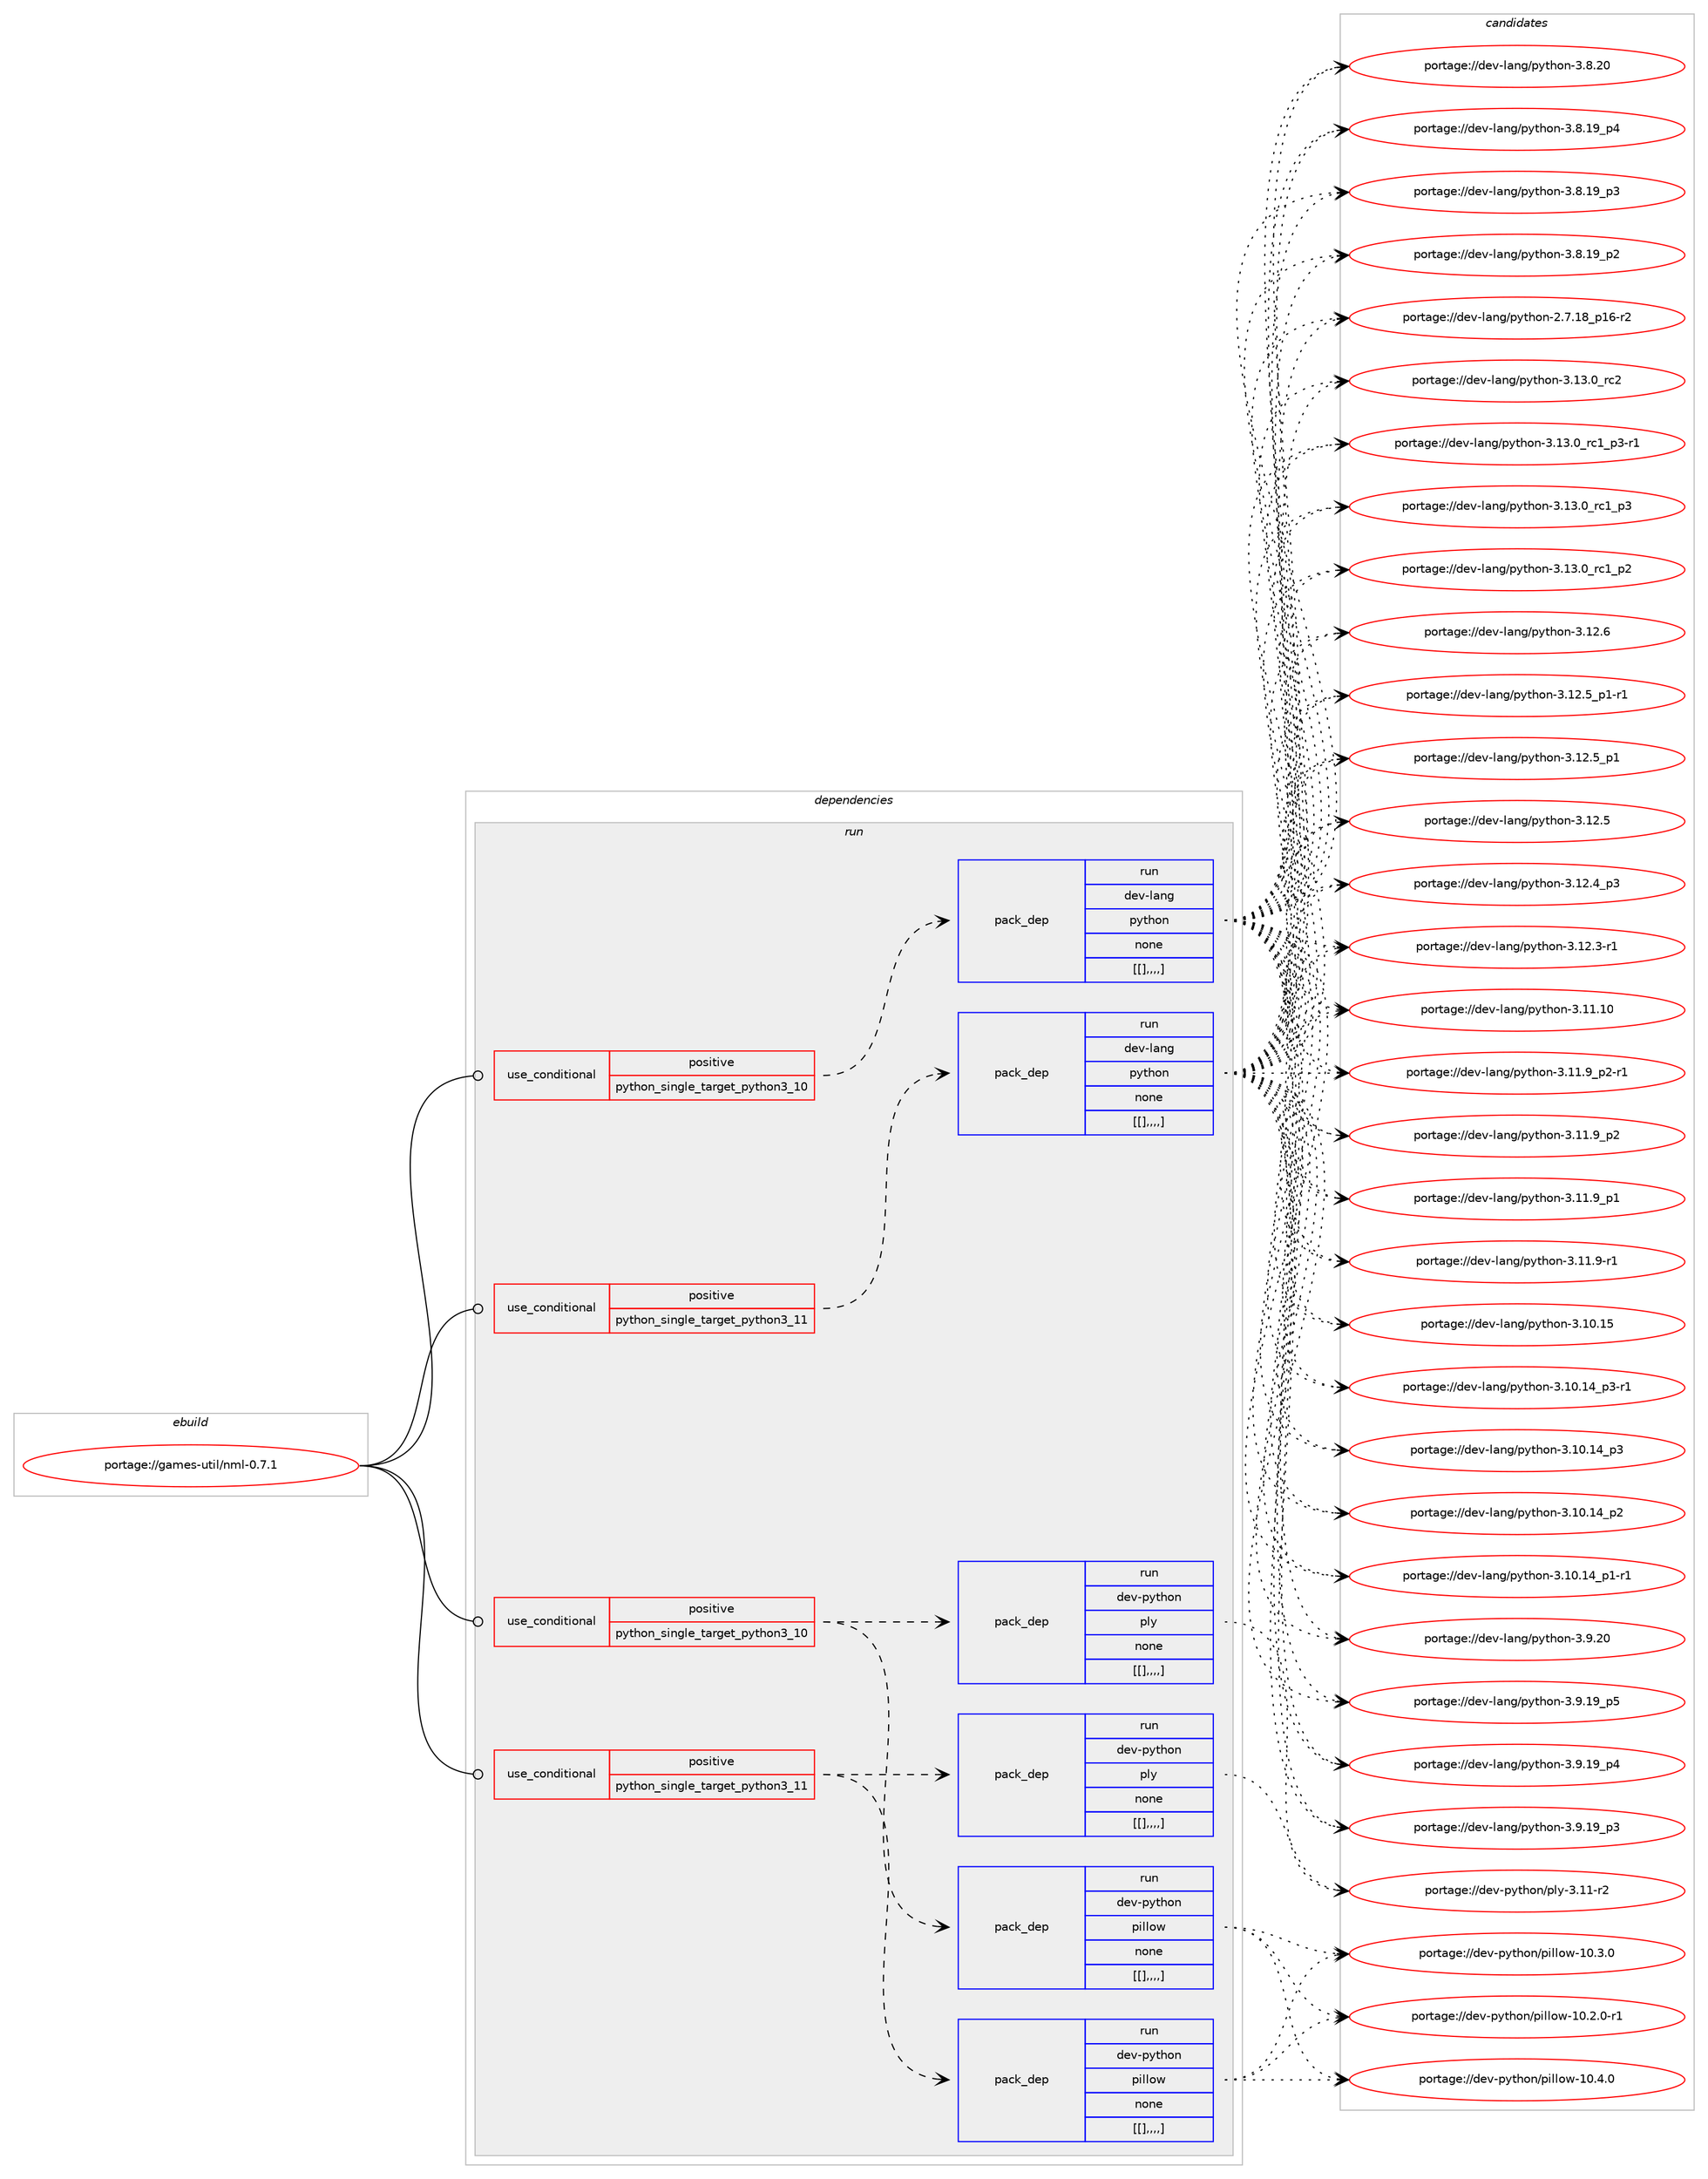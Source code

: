digraph prolog {

# *************
# Graph options
# *************

newrank=true;
concentrate=true;
compound=true;
graph [rankdir=LR,fontname=Helvetica,fontsize=10,ranksep=1.5];#, ranksep=2.5, nodesep=0.2];
edge  [arrowhead=vee];
node  [fontname=Helvetica,fontsize=10];

# **********
# The ebuild
# **********

subgraph cluster_leftcol {
color=gray;
label=<<i>ebuild</i>>;
id [label="portage://games-util/nml-0.7.1", color=red, width=4, href="../games-util/nml-0.7.1.svg"];
}

# ****************
# The dependencies
# ****************

subgraph cluster_midcol {
color=gray;
label=<<i>dependencies</i>>;
subgraph cluster_compile {
fillcolor="#eeeeee";
style=filled;
label=<<i>compile</i>>;
}
subgraph cluster_compileandrun {
fillcolor="#eeeeee";
style=filled;
label=<<i>compile and run</i>>;
}
subgraph cluster_run {
fillcolor="#eeeeee";
style=filled;
label=<<i>run</i>>;
subgraph cond66872 {
dependency239956 [label=<<TABLE BORDER="0" CELLBORDER="1" CELLSPACING="0" CELLPADDING="4"><TR><TD ROWSPAN="3" CELLPADDING="10">use_conditional</TD></TR><TR><TD>positive</TD></TR><TR><TD>python_single_target_python3_10</TD></TR></TABLE>>, shape=none, color=red];
subgraph pack171573 {
dependency239957 [label=<<TABLE BORDER="0" CELLBORDER="1" CELLSPACING="0" CELLPADDING="4" WIDTH="220"><TR><TD ROWSPAN="6" CELLPADDING="30">pack_dep</TD></TR><TR><TD WIDTH="110">run</TD></TR><TR><TD>dev-lang</TD></TR><TR><TD>python</TD></TR><TR><TD>none</TD></TR><TR><TD>[[],,,,]</TD></TR></TABLE>>, shape=none, color=blue];
}
dependency239956:e -> dependency239957:w [weight=20,style="dashed",arrowhead="vee"];
}
id:e -> dependency239956:w [weight=20,style="solid",arrowhead="odot"];
subgraph cond66873 {
dependency239958 [label=<<TABLE BORDER="0" CELLBORDER="1" CELLSPACING="0" CELLPADDING="4"><TR><TD ROWSPAN="3" CELLPADDING="10">use_conditional</TD></TR><TR><TD>positive</TD></TR><TR><TD>python_single_target_python3_10</TD></TR></TABLE>>, shape=none, color=red];
subgraph pack171574 {
dependency239959 [label=<<TABLE BORDER="0" CELLBORDER="1" CELLSPACING="0" CELLPADDING="4" WIDTH="220"><TR><TD ROWSPAN="6" CELLPADDING="30">pack_dep</TD></TR><TR><TD WIDTH="110">run</TD></TR><TR><TD>dev-python</TD></TR><TR><TD>pillow</TD></TR><TR><TD>none</TD></TR><TR><TD>[[],,,,]</TD></TR></TABLE>>, shape=none, color=blue];
}
dependency239958:e -> dependency239959:w [weight=20,style="dashed",arrowhead="vee"];
subgraph pack171575 {
dependency239960 [label=<<TABLE BORDER="0" CELLBORDER="1" CELLSPACING="0" CELLPADDING="4" WIDTH="220"><TR><TD ROWSPAN="6" CELLPADDING="30">pack_dep</TD></TR><TR><TD WIDTH="110">run</TD></TR><TR><TD>dev-python</TD></TR><TR><TD>ply</TD></TR><TR><TD>none</TD></TR><TR><TD>[[],,,,]</TD></TR></TABLE>>, shape=none, color=blue];
}
dependency239958:e -> dependency239960:w [weight=20,style="dashed",arrowhead="vee"];
}
id:e -> dependency239958:w [weight=20,style="solid",arrowhead="odot"];
subgraph cond66874 {
dependency239961 [label=<<TABLE BORDER="0" CELLBORDER="1" CELLSPACING="0" CELLPADDING="4"><TR><TD ROWSPAN="3" CELLPADDING="10">use_conditional</TD></TR><TR><TD>positive</TD></TR><TR><TD>python_single_target_python3_11</TD></TR></TABLE>>, shape=none, color=red];
subgraph pack171576 {
dependency239962 [label=<<TABLE BORDER="0" CELLBORDER="1" CELLSPACING="0" CELLPADDING="4" WIDTH="220"><TR><TD ROWSPAN="6" CELLPADDING="30">pack_dep</TD></TR><TR><TD WIDTH="110">run</TD></TR><TR><TD>dev-lang</TD></TR><TR><TD>python</TD></TR><TR><TD>none</TD></TR><TR><TD>[[],,,,]</TD></TR></TABLE>>, shape=none, color=blue];
}
dependency239961:e -> dependency239962:w [weight=20,style="dashed",arrowhead="vee"];
}
id:e -> dependency239961:w [weight=20,style="solid",arrowhead="odot"];
subgraph cond66875 {
dependency239963 [label=<<TABLE BORDER="0" CELLBORDER="1" CELLSPACING="0" CELLPADDING="4"><TR><TD ROWSPAN="3" CELLPADDING="10">use_conditional</TD></TR><TR><TD>positive</TD></TR><TR><TD>python_single_target_python3_11</TD></TR></TABLE>>, shape=none, color=red];
subgraph pack171577 {
dependency239964 [label=<<TABLE BORDER="0" CELLBORDER="1" CELLSPACING="0" CELLPADDING="4" WIDTH="220"><TR><TD ROWSPAN="6" CELLPADDING="30">pack_dep</TD></TR><TR><TD WIDTH="110">run</TD></TR><TR><TD>dev-python</TD></TR><TR><TD>pillow</TD></TR><TR><TD>none</TD></TR><TR><TD>[[],,,,]</TD></TR></TABLE>>, shape=none, color=blue];
}
dependency239963:e -> dependency239964:w [weight=20,style="dashed",arrowhead="vee"];
subgraph pack171578 {
dependency239965 [label=<<TABLE BORDER="0" CELLBORDER="1" CELLSPACING="0" CELLPADDING="4" WIDTH="220"><TR><TD ROWSPAN="6" CELLPADDING="30">pack_dep</TD></TR><TR><TD WIDTH="110">run</TD></TR><TR><TD>dev-python</TD></TR><TR><TD>ply</TD></TR><TR><TD>none</TD></TR><TR><TD>[[],,,,]</TD></TR></TABLE>>, shape=none, color=blue];
}
dependency239963:e -> dependency239965:w [weight=20,style="dashed",arrowhead="vee"];
}
id:e -> dependency239963:w [weight=20,style="solid",arrowhead="odot"];
}
}

# **************
# The candidates
# **************

subgraph cluster_choices {
rank=same;
color=gray;
label=<<i>candidates</i>>;

subgraph choice171573 {
color=black;
nodesep=1;
choice10010111845108971101034711212111610411111045514649514648951149950 [label="portage://dev-lang/python-3.13.0_rc2", color=red, width=4,href="../dev-lang/python-3.13.0_rc2.svg"];
choice1001011184510897110103471121211161041111104551464951464895114994995112514511449 [label="portage://dev-lang/python-3.13.0_rc1_p3-r1", color=red, width=4,href="../dev-lang/python-3.13.0_rc1_p3-r1.svg"];
choice100101118451089711010347112121116104111110455146495146489511499499511251 [label="portage://dev-lang/python-3.13.0_rc1_p3", color=red, width=4,href="../dev-lang/python-3.13.0_rc1_p3.svg"];
choice100101118451089711010347112121116104111110455146495146489511499499511250 [label="portage://dev-lang/python-3.13.0_rc1_p2", color=red, width=4,href="../dev-lang/python-3.13.0_rc1_p2.svg"];
choice10010111845108971101034711212111610411111045514649504654 [label="portage://dev-lang/python-3.12.6", color=red, width=4,href="../dev-lang/python-3.12.6.svg"];
choice1001011184510897110103471121211161041111104551464950465395112494511449 [label="portage://dev-lang/python-3.12.5_p1-r1", color=red, width=4,href="../dev-lang/python-3.12.5_p1-r1.svg"];
choice100101118451089711010347112121116104111110455146495046539511249 [label="portage://dev-lang/python-3.12.5_p1", color=red, width=4,href="../dev-lang/python-3.12.5_p1.svg"];
choice10010111845108971101034711212111610411111045514649504653 [label="portage://dev-lang/python-3.12.5", color=red, width=4,href="../dev-lang/python-3.12.5.svg"];
choice100101118451089711010347112121116104111110455146495046529511251 [label="portage://dev-lang/python-3.12.4_p3", color=red, width=4,href="../dev-lang/python-3.12.4_p3.svg"];
choice100101118451089711010347112121116104111110455146495046514511449 [label="portage://dev-lang/python-3.12.3-r1", color=red, width=4,href="../dev-lang/python-3.12.3-r1.svg"];
choice1001011184510897110103471121211161041111104551464949464948 [label="portage://dev-lang/python-3.11.10", color=red, width=4,href="../dev-lang/python-3.11.10.svg"];
choice1001011184510897110103471121211161041111104551464949465795112504511449 [label="portage://dev-lang/python-3.11.9_p2-r1", color=red, width=4,href="../dev-lang/python-3.11.9_p2-r1.svg"];
choice100101118451089711010347112121116104111110455146494946579511250 [label="portage://dev-lang/python-3.11.9_p2", color=red, width=4,href="../dev-lang/python-3.11.9_p2.svg"];
choice100101118451089711010347112121116104111110455146494946579511249 [label="portage://dev-lang/python-3.11.9_p1", color=red, width=4,href="../dev-lang/python-3.11.9_p1.svg"];
choice100101118451089711010347112121116104111110455146494946574511449 [label="portage://dev-lang/python-3.11.9-r1", color=red, width=4,href="../dev-lang/python-3.11.9-r1.svg"];
choice1001011184510897110103471121211161041111104551464948464953 [label="portage://dev-lang/python-3.10.15", color=red, width=4,href="../dev-lang/python-3.10.15.svg"];
choice100101118451089711010347112121116104111110455146494846495295112514511449 [label="portage://dev-lang/python-3.10.14_p3-r1", color=red, width=4,href="../dev-lang/python-3.10.14_p3-r1.svg"];
choice10010111845108971101034711212111610411111045514649484649529511251 [label="portage://dev-lang/python-3.10.14_p3", color=red, width=4,href="../dev-lang/python-3.10.14_p3.svg"];
choice10010111845108971101034711212111610411111045514649484649529511250 [label="portage://dev-lang/python-3.10.14_p2", color=red, width=4,href="../dev-lang/python-3.10.14_p2.svg"];
choice100101118451089711010347112121116104111110455146494846495295112494511449 [label="portage://dev-lang/python-3.10.14_p1-r1", color=red, width=4,href="../dev-lang/python-3.10.14_p1-r1.svg"];
choice10010111845108971101034711212111610411111045514657465048 [label="portage://dev-lang/python-3.9.20", color=red, width=4,href="../dev-lang/python-3.9.20.svg"];
choice100101118451089711010347112121116104111110455146574649579511253 [label="portage://dev-lang/python-3.9.19_p5", color=red, width=4,href="../dev-lang/python-3.9.19_p5.svg"];
choice100101118451089711010347112121116104111110455146574649579511252 [label="portage://dev-lang/python-3.9.19_p4", color=red, width=4,href="../dev-lang/python-3.9.19_p4.svg"];
choice100101118451089711010347112121116104111110455146574649579511251 [label="portage://dev-lang/python-3.9.19_p3", color=red, width=4,href="../dev-lang/python-3.9.19_p3.svg"];
choice10010111845108971101034711212111610411111045514656465048 [label="portage://dev-lang/python-3.8.20", color=red, width=4,href="../dev-lang/python-3.8.20.svg"];
choice100101118451089711010347112121116104111110455146564649579511252 [label="portage://dev-lang/python-3.8.19_p4", color=red, width=4,href="../dev-lang/python-3.8.19_p4.svg"];
choice100101118451089711010347112121116104111110455146564649579511251 [label="portage://dev-lang/python-3.8.19_p3", color=red, width=4,href="../dev-lang/python-3.8.19_p3.svg"];
choice100101118451089711010347112121116104111110455146564649579511250 [label="portage://dev-lang/python-3.8.19_p2", color=red, width=4,href="../dev-lang/python-3.8.19_p2.svg"];
choice100101118451089711010347112121116104111110455046554649569511249544511450 [label="portage://dev-lang/python-2.7.18_p16-r2", color=red, width=4,href="../dev-lang/python-2.7.18_p16-r2.svg"];
dependency239957:e -> choice10010111845108971101034711212111610411111045514649514648951149950:w [style=dotted,weight="100"];
dependency239957:e -> choice1001011184510897110103471121211161041111104551464951464895114994995112514511449:w [style=dotted,weight="100"];
dependency239957:e -> choice100101118451089711010347112121116104111110455146495146489511499499511251:w [style=dotted,weight="100"];
dependency239957:e -> choice100101118451089711010347112121116104111110455146495146489511499499511250:w [style=dotted,weight="100"];
dependency239957:e -> choice10010111845108971101034711212111610411111045514649504654:w [style=dotted,weight="100"];
dependency239957:e -> choice1001011184510897110103471121211161041111104551464950465395112494511449:w [style=dotted,weight="100"];
dependency239957:e -> choice100101118451089711010347112121116104111110455146495046539511249:w [style=dotted,weight="100"];
dependency239957:e -> choice10010111845108971101034711212111610411111045514649504653:w [style=dotted,weight="100"];
dependency239957:e -> choice100101118451089711010347112121116104111110455146495046529511251:w [style=dotted,weight="100"];
dependency239957:e -> choice100101118451089711010347112121116104111110455146495046514511449:w [style=dotted,weight="100"];
dependency239957:e -> choice1001011184510897110103471121211161041111104551464949464948:w [style=dotted,weight="100"];
dependency239957:e -> choice1001011184510897110103471121211161041111104551464949465795112504511449:w [style=dotted,weight="100"];
dependency239957:e -> choice100101118451089711010347112121116104111110455146494946579511250:w [style=dotted,weight="100"];
dependency239957:e -> choice100101118451089711010347112121116104111110455146494946579511249:w [style=dotted,weight="100"];
dependency239957:e -> choice100101118451089711010347112121116104111110455146494946574511449:w [style=dotted,weight="100"];
dependency239957:e -> choice1001011184510897110103471121211161041111104551464948464953:w [style=dotted,weight="100"];
dependency239957:e -> choice100101118451089711010347112121116104111110455146494846495295112514511449:w [style=dotted,weight="100"];
dependency239957:e -> choice10010111845108971101034711212111610411111045514649484649529511251:w [style=dotted,weight="100"];
dependency239957:e -> choice10010111845108971101034711212111610411111045514649484649529511250:w [style=dotted,weight="100"];
dependency239957:e -> choice100101118451089711010347112121116104111110455146494846495295112494511449:w [style=dotted,weight="100"];
dependency239957:e -> choice10010111845108971101034711212111610411111045514657465048:w [style=dotted,weight="100"];
dependency239957:e -> choice100101118451089711010347112121116104111110455146574649579511253:w [style=dotted,weight="100"];
dependency239957:e -> choice100101118451089711010347112121116104111110455146574649579511252:w [style=dotted,weight="100"];
dependency239957:e -> choice100101118451089711010347112121116104111110455146574649579511251:w [style=dotted,weight="100"];
dependency239957:e -> choice10010111845108971101034711212111610411111045514656465048:w [style=dotted,weight="100"];
dependency239957:e -> choice100101118451089711010347112121116104111110455146564649579511252:w [style=dotted,weight="100"];
dependency239957:e -> choice100101118451089711010347112121116104111110455146564649579511251:w [style=dotted,weight="100"];
dependency239957:e -> choice100101118451089711010347112121116104111110455146564649579511250:w [style=dotted,weight="100"];
dependency239957:e -> choice100101118451089711010347112121116104111110455046554649569511249544511450:w [style=dotted,weight="100"];
}
subgraph choice171574 {
color=black;
nodesep=1;
choice100101118451121211161041111104711210510810811111945494846524648 [label="portage://dev-python/pillow-10.4.0", color=red, width=4,href="../dev-python/pillow-10.4.0.svg"];
choice100101118451121211161041111104711210510810811111945494846514648 [label="portage://dev-python/pillow-10.3.0", color=red, width=4,href="../dev-python/pillow-10.3.0.svg"];
choice1001011184511212111610411111047112105108108111119454948465046484511449 [label="portage://dev-python/pillow-10.2.0-r1", color=red, width=4,href="../dev-python/pillow-10.2.0-r1.svg"];
dependency239959:e -> choice100101118451121211161041111104711210510810811111945494846524648:w [style=dotted,weight="100"];
dependency239959:e -> choice100101118451121211161041111104711210510810811111945494846514648:w [style=dotted,weight="100"];
dependency239959:e -> choice1001011184511212111610411111047112105108108111119454948465046484511449:w [style=dotted,weight="100"];
}
subgraph choice171575 {
color=black;
nodesep=1;
choice100101118451121211161041111104711210812145514649494511450 [label="portage://dev-python/ply-3.11-r2", color=red, width=4,href="../dev-python/ply-3.11-r2.svg"];
dependency239960:e -> choice100101118451121211161041111104711210812145514649494511450:w [style=dotted,weight="100"];
}
subgraph choice171576 {
color=black;
nodesep=1;
choice10010111845108971101034711212111610411111045514649514648951149950 [label="portage://dev-lang/python-3.13.0_rc2", color=red, width=4,href="../dev-lang/python-3.13.0_rc2.svg"];
choice1001011184510897110103471121211161041111104551464951464895114994995112514511449 [label="portage://dev-lang/python-3.13.0_rc1_p3-r1", color=red, width=4,href="../dev-lang/python-3.13.0_rc1_p3-r1.svg"];
choice100101118451089711010347112121116104111110455146495146489511499499511251 [label="portage://dev-lang/python-3.13.0_rc1_p3", color=red, width=4,href="../dev-lang/python-3.13.0_rc1_p3.svg"];
choice100101118451089711010347112121116104111110455146495146489511499499511250 [label="portage://dev-lang/python-3.13.0_rc1_p2", color=red, width=4,href="../dev-lang/python-3.13.0_rc1_p2.svg"];
choice10010111845108971101034711212111610411111045514649504654 [label="portage://dev-lang/python-3.12.6", color=red, width=4,href="../dev-lang/python-3.12.6.svg"];
choice1001011184510897110103471121211161041111104551464950465395112494511449 [label="portage://dev-lang/python-3.12.5_p1-r1", color=red, width=4,href="../dev-lang/python-3.12.5_p1-r1.svg"];
choice100101118451089711010347112121116104111110455146495046539511249 [label="portage://dev-lang/python-3.12.5_p1", color=red, width=4,href="../dev-lang/python-3.12.5_p1.svg"];
choice10010111845108971101034711212111610411111045514649504653 [label="portage://dev-lang/python-3.12.5", color=red, width=4,href="../dev-lang/python-3.12.5.svg"];
choice100101118451089711010347112121116104111110455146495046529511251 [label="portage://dev-lang/python-3.12.4_p3", color=red, width=4,href="../dev-lang/python-3.12.4_p3.svg"];
choice100101118451089711010347112121116104111110455146495046514511449 [label="portage://dev-lang/python-3.12.3-r1", color=red, width=4,href="../dev-lang/python-3.12.3-r1.svg"];
choice1001011184510897110103471121211161041111104551464949464948 [label="portage://dev-lang/python-3.11.10", color=red, width=4,href="../dev-lang/python-3.11.10.svg"];
choice1001011184510897110103471121211161041111104551464949465795112504511449 [label="portage://dev-lang/python-3.11.9_p2-r1", color=red, width=4,href="../dev-lang/python-3.11.9_p2-r1.svg"];
choice100101118451089711010347112121116104111110455146494946579511250 [label="portage://dev-lang/python-3.11.9_p2", color=red, width=4,href="../dev-lang/python-3.11.9_p2.svg"];
choice100101118451089711010347112121116104111110455146494946579511249 [label="portage://dev-lang/python-3.11.9_p1", color=red, width=4,href="../dev-lang/python-3.11.9_p1.svg"];
choice100101118451089711010347112121116104111110455146494946574511449 [label="portage://dev-lang/python-3.11.9-r1", color=red, width=4,href="../dev-lang/python-3.11.9-r1.svg"];
choice1001011184510897110103471121211161041111104551464948464953 [label="portage://dev-lang/python-3.10.15", color=red, width=4,href="../dev-lang/python-3.10.15.svg"];
choice100101118451089711010347112121116104111110455146494846495295112514511449 [label="portage://dev-lang/python-3.10.14_p3-r1", color=red, width=4,href="../dev-lang/python-3.10.14_p3-r1.svg"];
choice10010111845108971101034711212111610411111045514649484649529511251 [label="portage://dev-lang/python-3.10.14_p3", color=red, width=4,href="../dev-lang/python-3.10.14_p3.svg"];
choice10010111845108971101034711212111610411111045514649484649529511250 [label="portage://dev-lang/python-3.10.14_p2", color=red, width=4,href="../dev-lang/python-3.10.14_p2.svg"];
choice100101118451089711010347112121116104111110455146494846495295112494511449 [label="portage://dev-lang/python-3.10.14_p1-r1", color=red, width=4,href="../dev-lang/python-3.10.14_p1-r1.svg"];
choice10010111845108971101034711212111610411111045514657465048 [label="portage://dev-lang/python-3.9.20", color=red, width=4,href="../dev-lang/python-3.9.20.svg"];
choice100101118451089711010347112121116104111110455146574649579511253 [label="portage://dev-lang/python-3.9.19_p5", color=red, width=4,href="../dev-lang/python-3.9.19_p5.svg"];
choice100101118451089711010347112121116104111110455146574649579511252 [label="portage://dev-lang/python-3.9.19_p4", color=red, width=4,href="../dev-lang/python-3.9.19_p4.svg"];
choice100101118451089711010347112121116104111110455146574649579511251 [label="portage://dev-lang/python-3.9.19_p3", color=red, width=4,href="../dev-lang/python-3.9.19_p3.svg"];
choice10010111845108971101034711212111610411111045514656465048 [label="portage://dev-lang/python-3.8.20", color=red, width=4,href="../dev-lang/python-3.8.20.svg"];
choice100101118451089711010347112121116104111110455146564649579511252 [label="portage://dev-lang/python-3.8.19_p4", color=red, width=4,href="../dev-lang/python-3.8.19_p4.svg"];
choice100101118451089711010347112121116104111110455146564649579511251 [label="portage://dev-lang/python-3.8.19_p3", color=red, width=4,href="../dev-lang/python-3.8.19_p3.svg"];
choice100101118451089711010347112121116104111110455146564649579511250 [label="portage://dev-lang/python-3.8.19_p2", color=red, width=4,href="../dev-lang/python-3.8.19_p2.svg"];
choice100101118451089711010347112121116104111110455046554649569511249544511450 [label="portage://dev-lang/python-2.7.18_p16-r2", color=red, width=4,href="../dev-lang/python-2.7.18_p16-r2.svg"];
dependency239962:e -> choice10010111845108971101034711212111610411111045514649514648951149950:w [style=dotted,weight="100"];
dependency239962:e -> choice1001011184510897110103471121211161041111104551464951464895114994995112514511449:w [style=dotted,weight="100"];
dependency239962:e -> choice100101118451089711010347112121116104111110455146495146489511499499511251:w [style=dotted,weight="100"];
dependency239962:e -> choice100101118451089711010347112121116104111110455146495146489511499499511250:w [style=dotted,weight="100"];
dependency239962:e -> choice10010111845108971101034711212111610411111045514649504654:w [style=dotted,weight="100"];
dependency239962:e -> choice1001011184510897110103471121211161041111104551464950465395112494511449:w [style=dotted,weight="100"];
dependency239962:e -> choice100101118451089711010347112121116104111110455146495046539511249:w [style=dotted,weight="100"];
dependency239962:e -> choice10010111845108971101034711212111610411111045514649504653:w [style=dotted,weight="100"];
dependency239962:e -> choice100101118451089711010347112121116104111110455146495046529511251:w [style=dotted,weight="100"];
dependency239962:e -> choice100101118451089711010347112121116104111110455146495046514511449:w [style=dotted,weight="100"];
dependency239962:e -> choice1001011184510897110103471121211161041111104551464949464948:w [style=dotted,weight="100"];
dependency239962:e -> choice1001011184510897110103471121211161041111104551464949465795112504511449:w [style=dotted,weight="100"];
dependency239962:e -> choice100101118451089711010347112121116104111110455146494946579511250:w [style=dotted,weight="100"];
dependency239962:e -> choice100101118451089711010347112121116104111110455146494946579511249:w [style=dotted,weight="100"];
dependency239962:e -> choice100101118451089711010347112121116104111110455146494946574511449:w [style=dotted,weight="100"];
dependency239962:e -> choice1001011184510897110103471121211161041111104551464948464953:w [style=dotted,weight="100"];
dependency239962:e -> choice100101118451089711010347112121116104111110455146494846495295112514511449:w [style=dotted,weight="100"];
dependency239962:e -> choice10010111845108971101034711212111610411111045514649484649529511251:w [style=dotted,weight="100"];
dependency239962:e -> choice10010111845108971101034711212111610411111045514649484649529511250:w [style=dotted,weight="100"];
dependency239962:e -> choice100101118451089711010347112121116104111110455146494846495295112494511449:w [style=dotted,weight="100"];
dependency239962:e -> choice10010111845108971101034711212111610411111045514657465048:w [style=dotted,weight="100"];
dependency239962:e -> choice100101118451089711010347112121116104111110455146574649579511253:w [style=dotted,weight="100"];
dependency239962:e -> choice100101118451089711010347112121116104111110455146574649579511252:w [style=dotted,weight="100"];
dependency239962:e -> choice100101118451089711010347112121116104111110455146574649579511251:w [style=dotted,weight="100"];
dependency239962:e -> choice10010111845108971101034711212111610411111045514656465048:w [style=dotted,weight="100"];
dependency239962:e -> choice100101118451089711010347112121116104111110455146564649579511252:w [style=dotted,weight="100"];
dependency239962:e -> choice100101118451089711010347112121116104111110455146564649579511251:w [style=dotted,weight="100"];
dependency239962:e -> choice100101118451089711010347112121116104111110455146564649579511250:w [style=dotted,weight="100"];
dependency239962:e -> choice100101118451089711010347112121116104111110455046554649569511249544511450:w [style=dotted,weight="100"];
}
subgraph choice171577 {
color=black;
nodesep=1;
choice100101118451121211161041111104711210510810811111945494846524648 [label="portage://dev-python/pillow-10.4.0", color=red, width=4,href="../dev-python/pillow-10.4.0.svg"];
choice100101118451121211161041111104711210510810811111945494846514648 [label="portage://dev-python/pillow-10.3.0", color=red, width=4,href="../dev-python/pillow-10.3.0.svg"];
choice1001011184511212111610411111047112105108108111119454948465046484511449 [label="portage://dev-python/pillow-10.2.0-r1", color=red, width=4,href="../dev-python/pillow-10.2.0-r1.svg"];
dependency239964:e -> choice100101118451121211161041111104711210510810811111945494846524648:w [style=dotted,weight="100"];
dependency239964:e -> choice100101118451121211161041111104711210510810811111945494846514648:w [style=dotted,weight="100"];
dependency239964:e -> choice1001011184511212111610411111047112105108108111119454948465046484511449:w [style=dotted,weight="100"];
}
subgraph choice171578 {
color=black;
nodesep=1;
choice100101118451121211161041111104711210812145514649494511450 [label="portage://dev-python/ply-3.11-r2", color=red, width=4,href="../dev-python/ply-3.11-r2.svg"];
dependency239965:e -> choice100101118451121211161041111104711210812145514649494511450:w [style=dotted,weight="100"];
}
}

}
